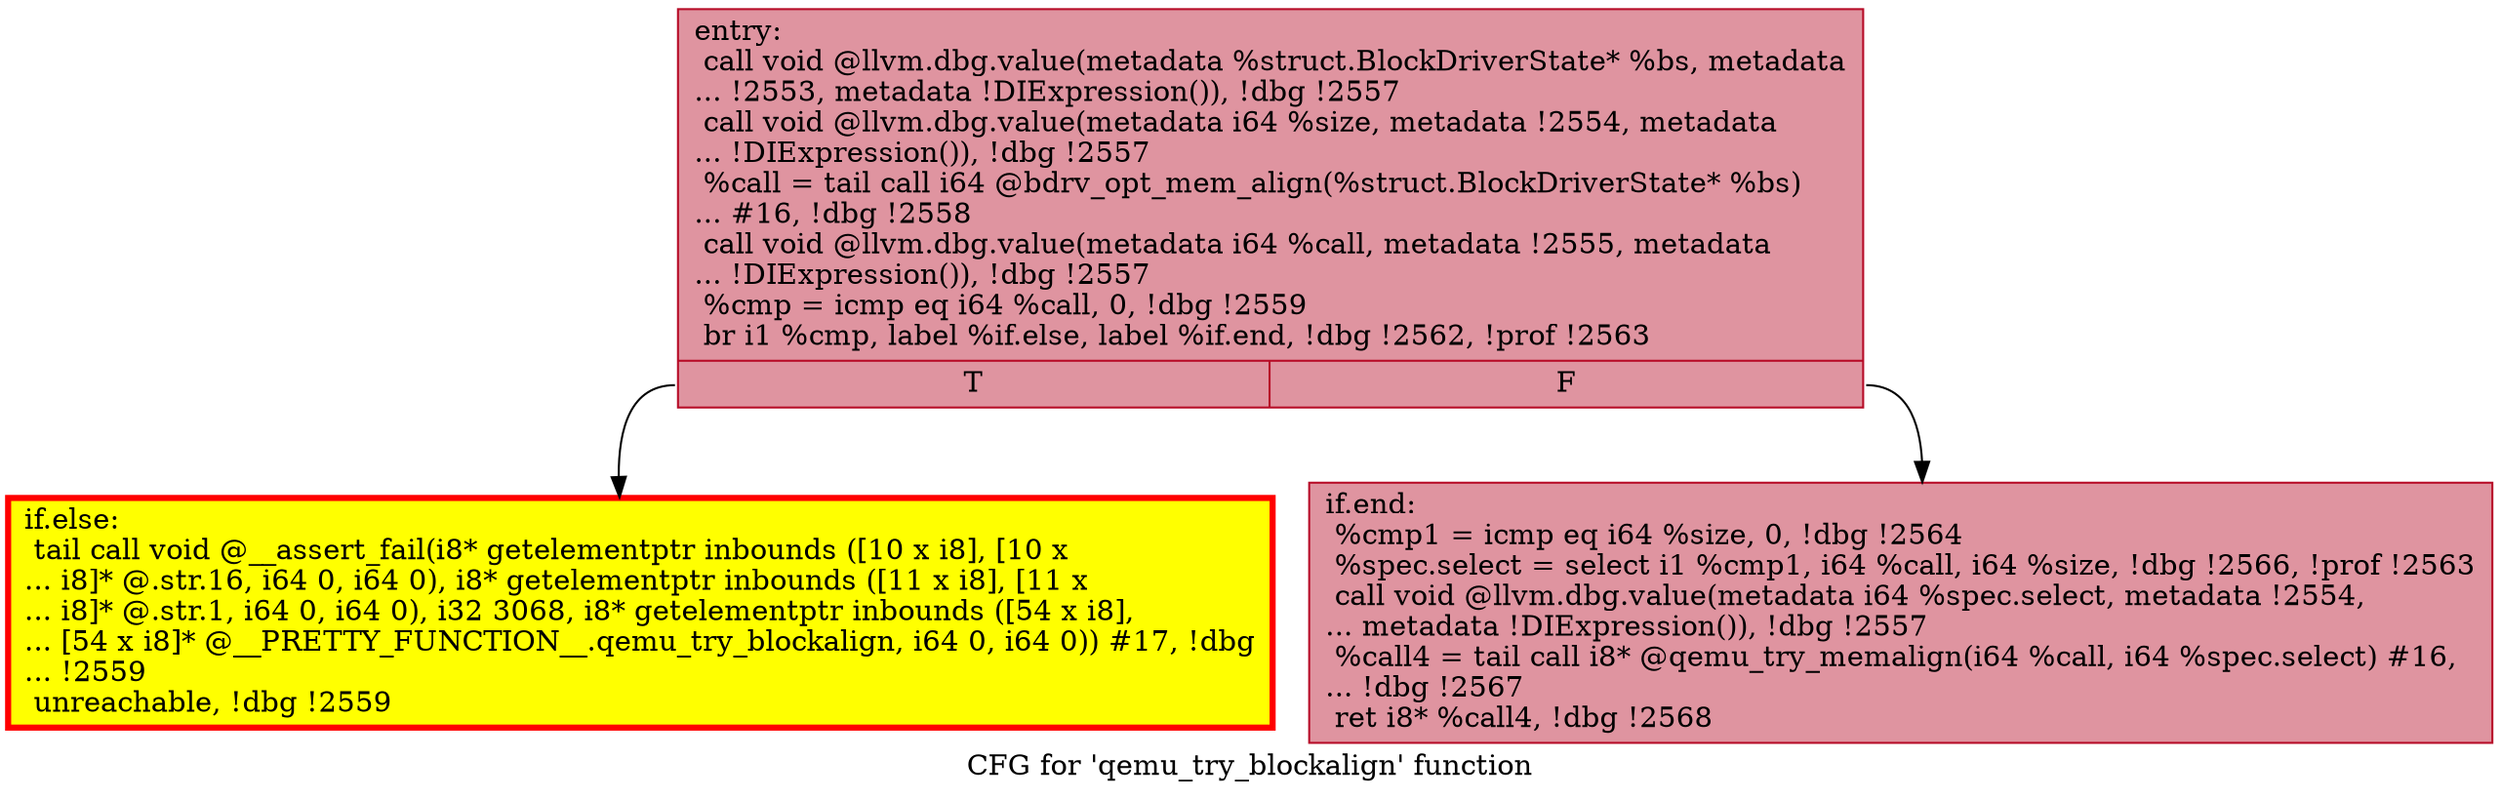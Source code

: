 digraph "CFG for 'qemu_try_blockalign' function" {
	label="CFG for 'qemu_try_blockalign' function";

	Node0x55cda44cb9f0 [shape=record,color="#b70d28ff", style=filled, fillcolor="#b70d2870",label="{entry:\l  call void @llvm.dbg.value(metadata %struct.BlockDriverState* %bs, metadata\l... !2553, metadata !DIExpression()), !dbg !2557\l  call void @llvm.dbg.value(metadata i64 %size, metadata !2554, metadata\l... !DIExpression()), !dbg !2557\l  %call = tail call i64 @bdrv_opt_mem_align(%struct.BlockDriverState* %bs)\l... #16, !dbg !2558\l  call void @llvm.dbg.value(metadata i64 %call, metadata !2555, metadata\l... !DIExpression()), !dbg !2557\l  %cmp = icmp eq i64 %call, 0, !dbg !2559\l  br i1 %cmp, label %if.else, label %if.end, !dbg !2562, !prof !2563\l|{<s0>T|<s1>F}}"];
	Node0x55cda44cb9f0:s0 -> Node0x55cda44cdd50;
	Node0x55cda44cb9f0:s1 -> Node0x55cda44cdd00;
	Node0x55cda44cdd50 [shape=record,penwidth=3.0, style="filled", color="red", fillcolor="yellow",label="{if.else:                                          \l  tail call void @__assert_fail(i8* getelementptr inbounds ([10 x i8], [10 x\l... i8]* @.str.16, i64 0, i64 0), i8* getelementptr inbounds ([11 x i8], [11 x\l... i8]* @.str.1, i64 0, i64 0), i32 3068, i8* getelementptr inbounds ([54 x i8],\l... [54 x i8]* @__PRETTY_FUNCTION__.qemu_try_blockalign, i64 0, i64 0)) #17, !dbg\l... !2559\l  unreachable, !dbg !2559\l}"];
	Node0x55cda44cdd00 [shape=record,color="#b70d28ff", style=filled, fillcolor="#b70d2870",label="{if.end:                                           \l  %cmp1 = icmp eq i64 %size, 0, !dbg !2564\l  %spec.select = select i1 %cmp1, i64 %call, i64 %size, !dbg !2566, !prof !2563\l  call void @llvm.dbg.value(metadata i64 %spec.select, metadata !2554,\l... metadata !DIExpression()), !dbg !2557\l  %call4 = tail call i8* @qemu_try_memalign(i64 %call, i64 %spec.select) #16,\l... !dbg !2567\l  ret i8* %call4, !dbg !2568\l}"];
}
